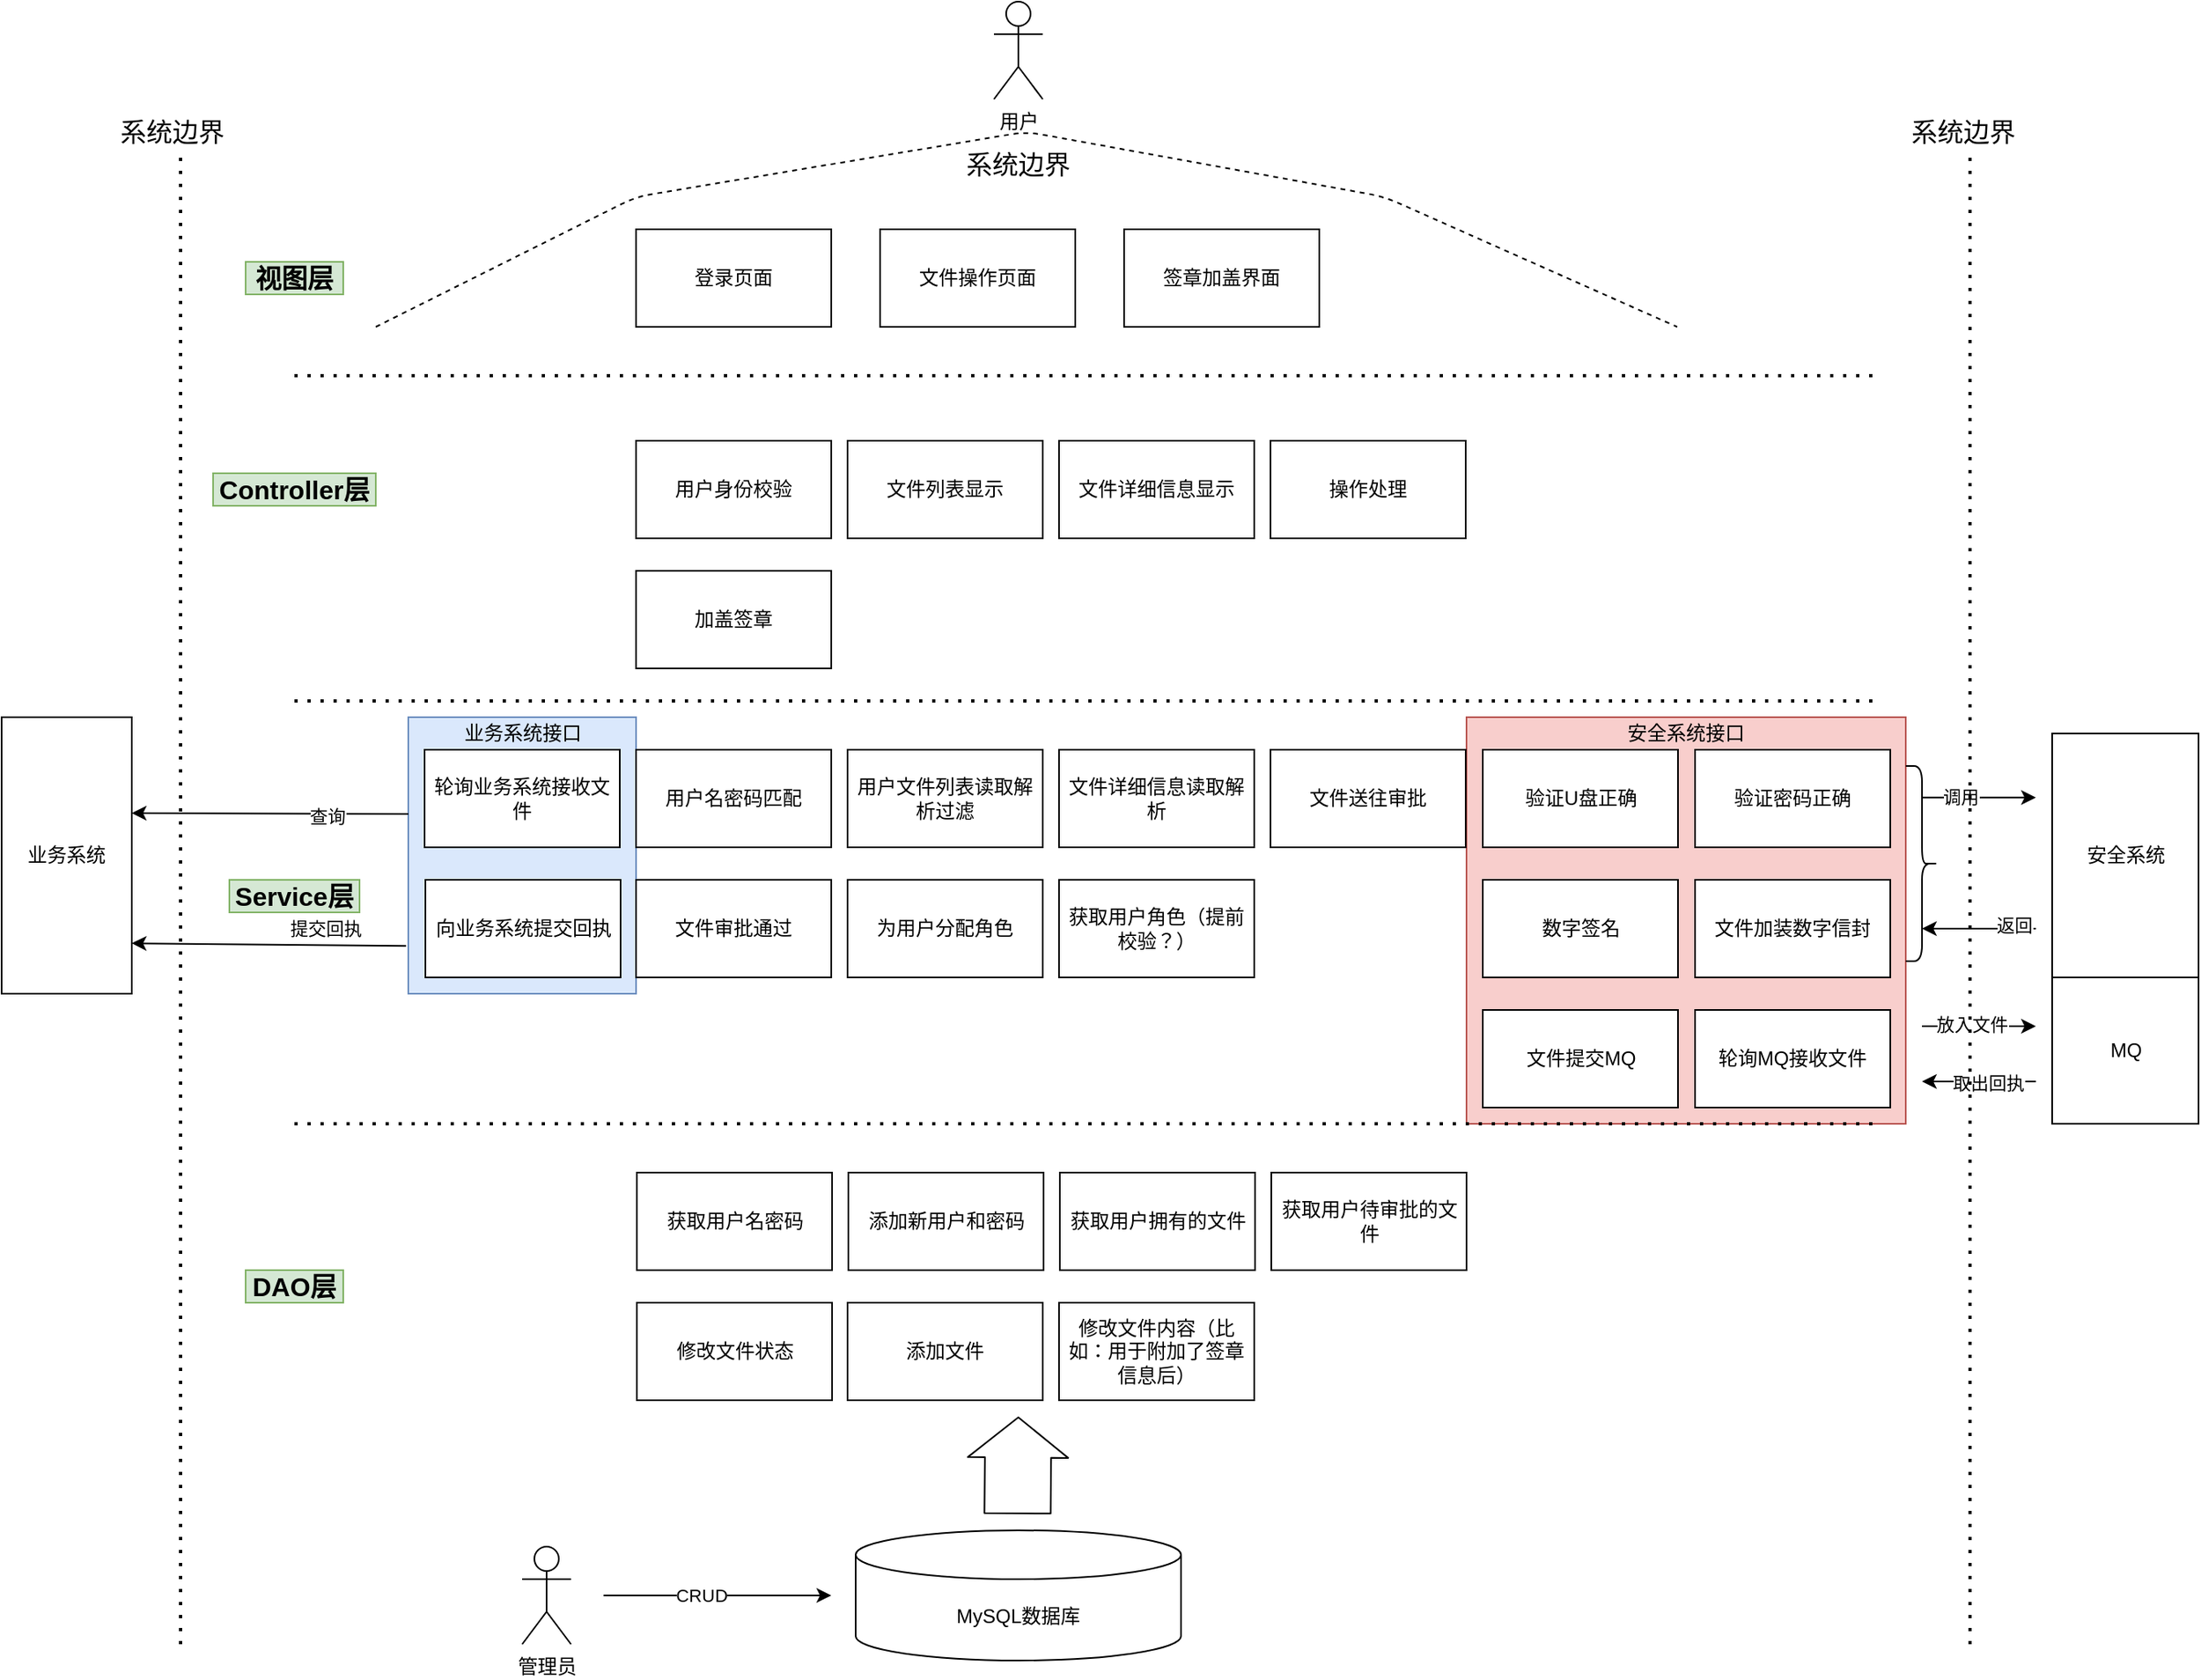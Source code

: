 <mxfile version="13.9.0" type="device"><diagram id="j0eYqefR6BFJ1R1NsVZ7" name="第 1 页"><mxGraphModel dx="3422" dy="2539" grid="1" gridSize="10" guides="1" tooltips="1" connect="1" arrows="1" fold="1" page="1" pageScale="1" pageWidth="827" pageHeight="1169" math="0" shadow="0"><root><mxCell id="0"/><mxCell id="1" parent="0"/><mxCell id="ivusIZXCsfketLLWrCUr-22" value="" style="rounded=0;whiteSpace=wrap;html=1;fillColor=#dae8fc;strokeColor=#6c8ebf;" parent="1" vertex="1"><mxGeometry x="-20" y="360" width="140" height="170" as="geometry"/></mxCell><mxCell id="ivusIZXCsfketLLWrCUr-6" value="" style="rounded=0;whiteSpace=wrap;html=1;fillColor=#f8cecc;strokeColor=#b85450;" parent="1" vertex="1"><mxGeometry x="630.5" y="360" width="270" height="250" as="geometry"/></mxCell><mxCell id="GIBE27z-StcBjQNVkmUf-1" value="" style="endArrow=none;dashed=1;html=1;dashPattern=1 3;strokeWidth=2;" parent="1" edge="1"><mxGeometry width="50" height="50" relative="1" as="geometry"><mxPoint x="-90" y="150" as="sourcePoint"/><mxPoint x="880" y="150" as="targetPoint"/></mxGeometry></mxCell><mxCell id="GIBE27z-StcBjQNVkmUf-3" value="登录页面" style="rounded=0;whiteSpace=wrap;html=1;" parent="1" vertex="1"><mxGeometry x="120" y="60" width="120" height="60" as="geometry"/></mxCell><mxCell id="GIBE27z-StcBjQNVkmUf-4" value="文件操作页面" style="rounded=0;whiteSpace=wrap;html=1;" parent="1" vertex="1"><mxGeometry x="270" y="60" width="120" height="60" as="geometry"/></mxCell><mxCell id="GIBE27z-StcBjQNVkmUf-5" value="用户身份校验" style="rounded=0;whiteSpace=wrap;html=1;" parent="1" vertex="1"><mxGeometry x="120" y="190" width="120" height="60" as="geometry"/></mxCell><mxCell id="GIBE27z-StcBjQNVkmUf-6" value="文件列表显示" style="rounded=0;whiteSpace=wrap;html=1;" parent="1" vertex="1"><mxGeometry x="250" y="190" width="120" height="60" as="geometry"/></mxCell><mxCell id="GIBE27z-StcBjQNVkmUf-7" value="&lt;span&gt;文件详细信息显示&lt;/span&gt;" style="rounded=0;whiteSpace=wrap;html=1;" parent="1" vertex="1"><mxGeometry x="380" y="190" width="120" height="60" as="geometry"/></mxCell><mxCell id="GIBE27z-StcBjQNVkmUf-8" value="签章加盖界面" style="rounded=0;whiteSpace=wrap;html=1;" parent="1" vertex="1"><mxGeometry x="420" y="60" width="120" height="60" as="geometry"/></mxCell><mxCell id="GIBE27z-StcBjQNVkmUf-9" value="操作处理" style="rounded=0;whiteSpace=wrap;html=1;" parent="1" vertex="1"><mxGeometry x="510" y="190" width="120" height="60" as="geometry"/></mxCell><mxCell id="GIBE27z-StcBjQNVkmUf-11" value="" style="endArrow=none;dashed=1;html=1;dashPattern=1 3;strokeWidth=2;" parent="1" edge="1"><mxGeometry width="50" height="50" relative="1" as="geometry"><mxPoint x="-90" y="350" as="sourcePoint"/><mxPoint x="880" y="350" as="targetPoint"/></mxGeometry></mxCell><mxCell id="GIBE27z-StcBjQNVkmUf-12" value="用户名密码匹配" style="rounded=0;whiteSpace=wrap;html=1;" parent="1" vertex="1"><mxGeometry x="120" y="380" width="120" height="60" as="geometry"/></mxCell><mxCell id="GIBE27z-StcBjQNVkmUf-13" value="用户文件列表读取解析过滤" style="rounded=0;whiteSpace=wrap;html=1;" parent="1" vertex="1"><mxGeometry x="250" y="380" width="120" height="60" as="geometry"/></mxCell><mxCell id="GIBE27z-StcBjQNVkmUf-14" value="文件详细信息读取解析" style="rounded=0;whiteSpace=wrap;html=1;" parent="1" vertex="1"><mxGeometry x="380" y="380" width="120" height="60" as="geometry"/></mxCell><mxCell id="GIBE27z-StcBjQNVkmUf-15" value="文件审批通过" style="rounded=0;whiteSpace=wrap;html=1;" parent="1" vertex="1"><mxGeometry x="120" y="460" width="120" height="60" as="geometry"/></mxCell><mxCell id="GIBE27z-StcBjQNVkmUf-16" value="文件加装数字信封" style="rounded=0;whiteSpace=wrap;html=1;" parent="1" vertex="1"><mxGeometry x="771" y="460" width="120" height="60" as="geometry"/></mxCell><mxCell id="GIBE27z-StcBjQNVkmUf-17" value="文件提交MQ" style="rounded=0;whiteSpace=wrap;html=1;" parent="1" vertex="1"><mxGeometry x="640.5" y="540" width="120" height="60" as="geometry"/></mxCell><mxCell id="GIBE27z-StcBjQNVkmUf-18" value="文件送往审批" style="rounded=0;whiteSpace=wrap;html=1;" parent="1" vertex="1"><mxGeometry x="510" y="380" width="120" height="60" as="geometry"/></mxCell><mxCell id="GIBE27z-StcBjQNVkmUf-19" value="" style="endArrow=none;dashed=1;html=1;dashPattern=1 3;strokeWidth=2;" parent="1" edge="1"><mxGeometry width="50" height="50" relative="1" as="geometry"><mxPoint x="-90" y="610" as="sourcePoint"/><mxPoint x="880" y="610" as="targetPoint"/></mxGeometry></mxCell><mxCell id="GIBE27z-StcBjQNVkmUf-20" value="向业务系统提交回执" style="rounded=0;whiteSpace=wrap;html=1;" parent="1" vertex="1"><mxGeometry x="-9.5" y="460" width="120" height="60" as="geometry"/></mxCell><mxCell id="GIBE27z-StcBjQNVkmUf-21" value="加盖签章" style="rounded=0;whiteSpace=wrap;html=1;" parent="1" vertex="1"><mxGeometry x="120" y="270" width="120" height="60" as="geometry"/></mxCell><mxCell id="GIBE27z-StcBjQNVkmUf-22" value="验证U盘正确" style="rounded=0;whiteSpace=wrap;html=1;" parent="1" vertex="1"><mxGeometry x="640.5" y="380" width="120" height="60" as="geometry"/></mxCell><mxCell id="GIBE27z-StcBjQNVkmUf-23" value="验证密码正确" style="rounded=0;whiteSpace=wrap;html=1;" parent="1" vertex="1"><mxGeometry x="771" y="380" width="120" height="60" as="geometry"/></mxCell><mxCell id="GIBE27z-StcBjQNVkmUf-25" value="添加新用户和密码" style="rounded=0;whiteSpace=wrap;html=1;" parent="1" vertex="1"><mxGeometry x="250.5" y="640" width="120" height="60" as="geometry"/></mxCell><mxCell id="GIBE27z-StcBjQNVkmUf-26" value="获取用户名密码" style="rounded=0;whiteSpace=wrap;html=1;" parent="1" vertex="1"><mxGeometry x="120.5" y="640" width="120" height="60" as="geometry"/></mxCell><mxCell id="GIBE27z-StcBjQNVkmUf-27" value="获取用户拥有的文件" style="rounded=0;whiteSpace=wrap;html=1;" parent="1" vertex="1"><mxGeometry x="380.5" y="640" width="120" height="60" as="geometry"/></mxCell><mxCell id="GIBE27z-StcBjQNVkmUf-28" value="获取用户待审批的文件" style="rounded=0;whiteSpace=wrap;html=1;" parent="1" vertex="1"><mxGeometry x="510.5" y="640" width="120" height="60" as="geometry"/></mxCell><mxCell id="GIBE27z-StcBjQNVkmUf-29" value="添加文件" style="rounded=0;whiteSpace=wrap;html=1;" parent="1" vertex="1"><mxGeometry x="250" y="720" width="120" height="60" as="geometry"/></mxCell><mxCell id="GIBE27z-StcBjQNVkmUf-30" value="修改文件状态" style="rounded=0;whiteSpace=wrap;html=1;" parent="1" vertex="1"><mxGeometry x="120.5" y="720" width="120" height="60" as="geometry"/></mxCell><mxCell id="GIBE27z-StcBjQNVkmUf-31" value="修改文件内容（比如：用于附加了签章信息后）" style="rounded=0;whiteSpace=wrap;html=1;" parent="1" vertex="1"><mxGeometry x="380" y="720" width="120" height="60" as="geometry"/></mxCell><mxCell id="GIBE27z-StcBjQNVkmUf-32" value="为用户分配角色" style="rounded=0;whiteSpace=wrap;html=1;" parent="1" vertex="1"><mxGeometry x="250" y="460" width="120" height="60" as="geometry"/></mxCell><mxCell id="GIBE27z-StcBjQNVkmUf-33" value="获取用户角色（提前校验？）" style="rounded=0;whiteSpace=wrap;html=1;" parent="1" vertex="1"><mxGeometry x="380" y="460" width="120" height="60" as="geometry"/></mxCell><mxCell id="GIBE27z-StcBjQNVkmUf-34" value="&lt;b&gt;&lt;font style=&quot;font-size: 16px&quot;&gt;视图层&lt;/font&gt;&lt;/b&gt;" style="text;html=1;strokeColor=#82b366;fillColor=#d5e8d4;align=center;verticalAlign=middle;whiteSpace=wrap;rounded=0;" parent="1" vertex="1"><mxGeometry x="-120" y="80" width="60" height="20" as="geometry"/></mxCell><mxCell id="GIBE27z-StcBjQNVkmUf-35" value="&lt;b&gt;&lt;font style=&quot;font-size: 16px&quot;&gt;Controller层&lt;/font&gt;&lt;/b&gt;" style="text;html=1;strokeColor=#82b366;fillColor=#d5e8d4;align=center;verticalAlign=middle;whiteSpace=wrap;rounded=0;" parent="1" vertex="1"><mxGeometry x="-140" y="210" width="100" height="20" as="geometry"/></mxCell><mxCell id="GIBE27z-StcBjQNVkmUf-36" value="&lt;span style=&quot;font-size: 16px&quot;&gt;&lt;b&gt;Service层&lt;/b&gt;&lt;/span&gt;" style="text;html=1;strokeColor=#82b366;fillColor=#d5e8d4;align=center;verticalAlign=middle;whiteSpace=wrap;rounded=0;" parent="1" vertex="1"><mxGeometry x="-130" y="460" width="80" height="20" as="geometry"/></mxCell><mxCell id="GIBE27z-StcBjQNVkmUf-37" value="&lt;b&gt;&lt;font style=&quot;font-size: 16px&quot;&gt;DAO层&lt;/font&gt;&lt;/b&gt;" style="text;html=1;strokeColor=#82b366;fillColor=#d5e8d4;align=center;verticalAlign=middle;whiteSpace=wrap;rounded=0;" parent="1" vertex="1"><mxGeometry x="-120" y="700" width="60" height="20" as="geometry"/></mxCell><mxCell id="u6jBpO9UtJa-XuoiEuA2-1" value="数字签名" style="rounded=0;whiteSpace=wrap;html=1;" parent="1" vertex="1"><mxGeometry x="640.5" y="460" width="120" height="60" as="geometry"/></mxCell><mxCell id="ivusIZXCsfketLLWrCUr-1" value="MySQL数据库" style="shape=cylinder3;whiteSpace=wrap;html=1;boundedLbl=1;backgroundOutline=1;size=15;" parent="1" vertex="1"><mxGeometry x="255" y="860" width="200" height="80" as="geometry"/></mxCell><mxCell id="ivusIZXCsfketLLWrCUr-2" value="" style="shape=flexArrow;endArrow=classic;html=1;width=40.69;endSize=7.897;" parent="1" edge="1"><mxGeometry width="50" height="50" relative="1" as="geometry"><mxPoint x="354.5" y="850" as="sourcePoint"/><mxPoint x="355" y="790" as="targetPoint"/></mxGeometry></mxCell><mxCell id="ivusIZXCsfketLLWrCUr-7" value="" style="endArrow=classic;html=1;" parent="1" edge="1"><mxGeometry width="50" height="50" relative="1" as="geometry"><mxPoint x="910.5" y="409.41" as="sourcePoint"/><mxPoint x="980.5" y="409.41" as="targetPoint"/></mxGeometry></mxCell><mxCell id="ivusIZXCsfketLLWrCUr-10" value="调用" style="edgeLabel;html=1;align=center;verticalAlign=middle;resizable=0;points=[];" parent="ivusIZXCsfketLLWrCUr-7" vertex="1" connectable="0"><mxGeometry x="-0.348" y="1" relative="1" as="geometry"><mxPoint as="offset"/></mxGeometry></mxCell><mxCell id="ivusIZXCsfketLLWrCUr-8" value="安全系统" style="rounded=0;whiteSpace=wrap;html=1;" parent="1" vertex="1"><mxGeometry x="990.5" y="370" width="90" height="150" as="geometry"/></mxCell><mxCell id="ivusIZXCsfketLLWrCUr-9" value="" style="endArrow=classic;html=1;" parent="1" edge="1"><mxGeometry width="50" height="50" relative="1" as="geometry"><mxPoint x="980.5" y="490" as="sourcePoint"/><mxPoint x="910.5" y="490" as="targetPoint"/></mxGeometry></mxCell><mxCell id="ivusIZXCsfketLLWrCUr-12" value="返回" style="edgeLabel;html=1;align=center;verticalAlign=middle;resizable=0;points=[];" parent="ivusIZXCsfketLLWrCUr-9" vertex="1" connectable="0"><mxGeometry x="-0.593" y="-2" relative="1" as="geometry"><mxPoint as="offset"/></mxGeometry></mxCell><mxCell id="ivusIZXCsfketLLWrCUr-13" value="MQ" style="rounded=0;whiteSpace=wrap;html=1;" parent="1" vertex="1"><mxGeometry x="990.5" y="520" width="90" height="90" as="geometry"/></mxCell><mxCell id="ivusIZXCsfketLLWrCUr-14" value="轮询MQ接收文件" style="rounded=0;whiteSpace=wrap;html=1;" parent="1" vertex="1"><mxGeometry x="771" y="540" width="120" height="60" as="geometry"/></mxCell><mxCell id="ivusIZXCsfketLLWrCUr-15" value="" style="endArrow=classic;html=1;" parent="1" edge="1"><mxGeometry width="50" height="50" relative="1" as="geometry"><mxPoint x="910.5" y="550.0" as="sourcePoint"/><mxPoint x="980.5" y="550.0" as="targetPoint"/></mxGeometry></mxCell><mxCell id="ivusIZXCsfketLLWrCUr-16" value="放入文件" style="edgeLabel;html=1;align=center;verticalAlign=middle;resizable=0;points=[];" parent="ivusIZXCsfketLLWrCUr-15" vertex="1" connectable="0"><mxGeometry x="-0.348" y="1" relative="1" as="geometry"><mxPoint x="7.14" as="offset"/></mxGeometry></mxCell><mxCell id="ivusIZXCsfketLLWrCUr-17" value="" style="endArrow=classic;html=1;" parent="1" edge="1"><mxGeometry width="50" height="50" relative="1" as="geometry"><mxPoint x="980.5" y="584.0" as="sourcePoint"/><mxPoint x="910.5" y="584.0" as="targetPoint"/></mxGeometry></mxCell><mxCell id="ivusIZXCsfketLLWrCUr-18" value="取出回执" style="edgeLabel;html=1;align=center;verticalAlign=middle;resizable=0;points=[];" parent="ivusIZXCsfketLLWrCUr-17" vertex="1" connectable="0"><mxGeometry x="-0.593" y="-2" relative="1" as="geometry"><mxPoint x="-15.71" y="3" as="offset"/></mxGeometry></mxCell><mxCell id="ivusIZXCsfketLLWrCUr-19" value="" style="shape=curlyBracket;whiteSpace=wrap;html=1;rounded=1;size=0.5;direction=west;" parent="1" vertex="1"><mxGeometry x="900.5" y="390" width="20" height="120" as="geometry"/></mxCell><mxCell id="ivusIZXCsfketLLWrCUr-20" value="安全系统接口" style="text;html=1;strokeColor=none;fillColor=none;align=center;verticalAlign=middle;whiteSpace=wrap;rounded=0;" parent="1" vertex="1"><mxGeometry x="728" y="360" width="75" height="20" as="geometry"/></mxCell><mxCell id="ivusIZXCsfketLLWrCUr-21" value="&lt;span&gt;轮询业务系统接收文件&lt;/span&gt;" style="rounded=0;whiteSpace=wrap;html=1;" parent="1" vertex="1"><mxGeometry x="-10" y="380" width="120" height="60" as="geometry"/></mxCell><mxCell id="ivusIZXCsfketLLWrCUr-24" value="业务系统接口" style="text;html=1;strokeColor=none;fillColor=none;align=center;verticalAlign=middle;whiteSpace=wrap;rounded=0;" parent="1" vertex="1"><mxGeometry x="12.5" y="360" width="75" height="20" as="geometry"/></mxCell><mxCell id="ivusIZXCsfketLLWrCUr-26" value="业务系统" style="rounded=0;whiteSpace=wrap;html=1;" parent="1" vertex="1"><mxGeometry x="-270" y="360" width="80" height="170" as="geometry"/></mxCell><mxCell id="ivusIZXCsfketLLWrCUr-27" value="" style="endArrow=classic;html=1;exitX=0;exitY=0.35;exitDx=0;exitDy=0;exitPerimeter=0;" parent="1" source="ivusIZXCsfketLLWrCUr-22" edge="1"><mxGeometry width="50" height="50" relative="1" as="geometry"><mxPoint x="-70" y="440" as="sourcePoint"/><mxPoint x="-190" y="419" as="targetPoint"/></mxGeometry></mxCell><mxCell id="ivusIZXCsfketLLWrCUr-28" value="查询" style="edgeLabel;html=1;align=center;verticalAlign=middle;resizable=0;points=[];" parent="ivusIZXCsfketLLWrCUr-27" vertex="1" connectable="0"><mxGeometry x="-0.497" y="1" relative="1" as="geometry"><mxPoint x="-7.57" as="offset"/></mxGeometry></mxCell><mxCell id="ivusIZXCsfketLLWrCUr-29" value="" style="endArrow=classic;html=1;exitX=0;exitY=0.35;exitDx=0;exitDy=0;exitPerimeter=0;" parent="1" edge="1"><mxGeometry width="50" height="50" relative="1" as="geometry"><mxPoint x="-21.36" y="500.68" as="sourcePoint"/><mxPoint x="-190" y="499" as="targetPoint"/></mxGeometry></mxCell><mxCell id="ivusIZXCsfketLLWrCUr-30" value="提交回执" style="edgeLabel;html=1;align=center;verticalAlign=middle;resizable=0;points=[];" parent="ivusIZXCsfketLLWrCUr-29" vertex="1" connectable="0"><mxGeometry x="-0.497" y="1" relative="1" as="geometry"><mxPoint x="-7.57" y="-11.51" as="offset"/></mxGeometry></mxCell><mxCell id="1rrH5svdXxO1_Vs5gBfP-2" value="" style="endArrow=none;dashed=1;html=1;" edge="1" parent="1"><mxGeometry width="50" height="50" relative="1" as="geometry"><mxPoint x="-40" y="120" as="sourcePoint"/><mxPoint x="760" y="120" as="targetPoint"/><Array as="points"><mxPoint x="120" y="40"/><mxPoint x="360"/><mxPoint x="580" y="40"/></Array></mxGeometry></mxCell><mxCell id="1rrH5svdXxO1_Vs5gBfP-3" value="用户" style="shape=umlActor;verticalLabelPosition=bottom;verticalAlign=top;html=1;outlineConnect=0;" vertex="1" parent="1"><mxGeometry x="340" y="-80" width="30" height="60" as="geometry"/></mxCell><mxCell id="1rrH5svdXxO1_Vs5gBfP-4" value="管理员" style="shape=umlActor;verticalLabelPosition=bottom;verticalAlign=top;html=1;outlineConnect=0;" vertex="1" parent="1"><mxGeometry x="50" y="870" width="30" height="60" as="geometry"/></mxCell><mxCell id="1rrH5svdXxO1_Vs5gBfP-7" value="" style="endArrow=classic;html=1;" edge="1" parent="1"><mxGeometry width="50" height="50" relative="1" as="geometry"><mxPoint x="100" y="900" as="sourcePoint"/><mxPoint x="240" y="900" as="targetPoint"/></mxGeometry></mxCell><mxCell id="1rrH5svdXxO1_Vs5gBfP-8" value="CRUD" style="edgeLabel;html=1;align=center;verticalAlign=middle;resizable=0;points=[];" vertex="1" connectable="0" parent="1rrH5svdXxO1_Vs5gBfP-7"><mxGeometry x="-0.694" y="-3" relative="1" as="geometry"><mxPoint x="38.62" y="-3" as="offset"/></mxGeometry></mxCell><mxCell id="1rrH5svdXxO1_Vs5gBfP-10" value="" style="endArrow=none;dashed=1;html=1;dashPattern=1 3;strokeWidth=2;" edge="1" parent="1"><mxGeometry width="50" height="50" relative="1" as="geometry"><mxPoint x="-160" y="930" as="sourcePoint"/><mxPoint x="-160" y="10" as="targetPoint"/></mxGeometry></mxCell><mxCell id="1rrH5svdXxO1_Vs5gBfP-11" value="" style="endArrow=none;dashed=1;html=1;dashPattern=1 3;strokeWidth=2;" edge="1" parent="1"><mxGeometry width="50" height="50" relative="1" as="geometry"><mxPoint x="940.0" y="930" as="sourcePoint"/><mxPoint x="940.0" y="10" as="targetPoint"/></mxGeometry></mxCell><mxCell id="1rrH5svdXxO1_Vs5gBfP-13" value="&lt;font style=&quot;font-size: 16px&quot;&gt;系统边界&lt;/font&gt;" style="text;html=1;strokeColor=none;fillColor=none;align=center;verticalAlign=middle;whiteSpace=wrap;rounded=0;" vertex="1" parent="1"><mxGeometry x="-210" y="-10" width="90" height="20" as="geometry"/></mxCell><mxCell id="1rrH5svdXxO1_Vs5gBfP-15" value="&lt;font style=&quot;font-size: 16px&quot;&gt;系统边界&lt;/font&gt;" style="text;html=1;strokeColor=none;fillColor=none;align=center;verticalAlign=middle;whiteSpace=wrap;rounded=0;" vertex="1" parent="1"><mxGeometry x="310" y="10" width="90" height="20" as="geometry"/></mxCell><mxCell id="1rrH5svdXxO1_Vs5gBfP-16" value="&lt;font style=&quot;font-size: 16px&quot;&gt;系统边界&lt;/font&gt;" style="text;html=1;strokeColor=none;fillColor=none;align=center;verticalAlign=middle;whiteSpace=wrap;rounded=0;" vertex="1" parent="1"><mxGeometry x="891" y="-10" width="90" height="20" as="geometry"/></mxCell></root></mxGraphModel></diagram></mxfile>